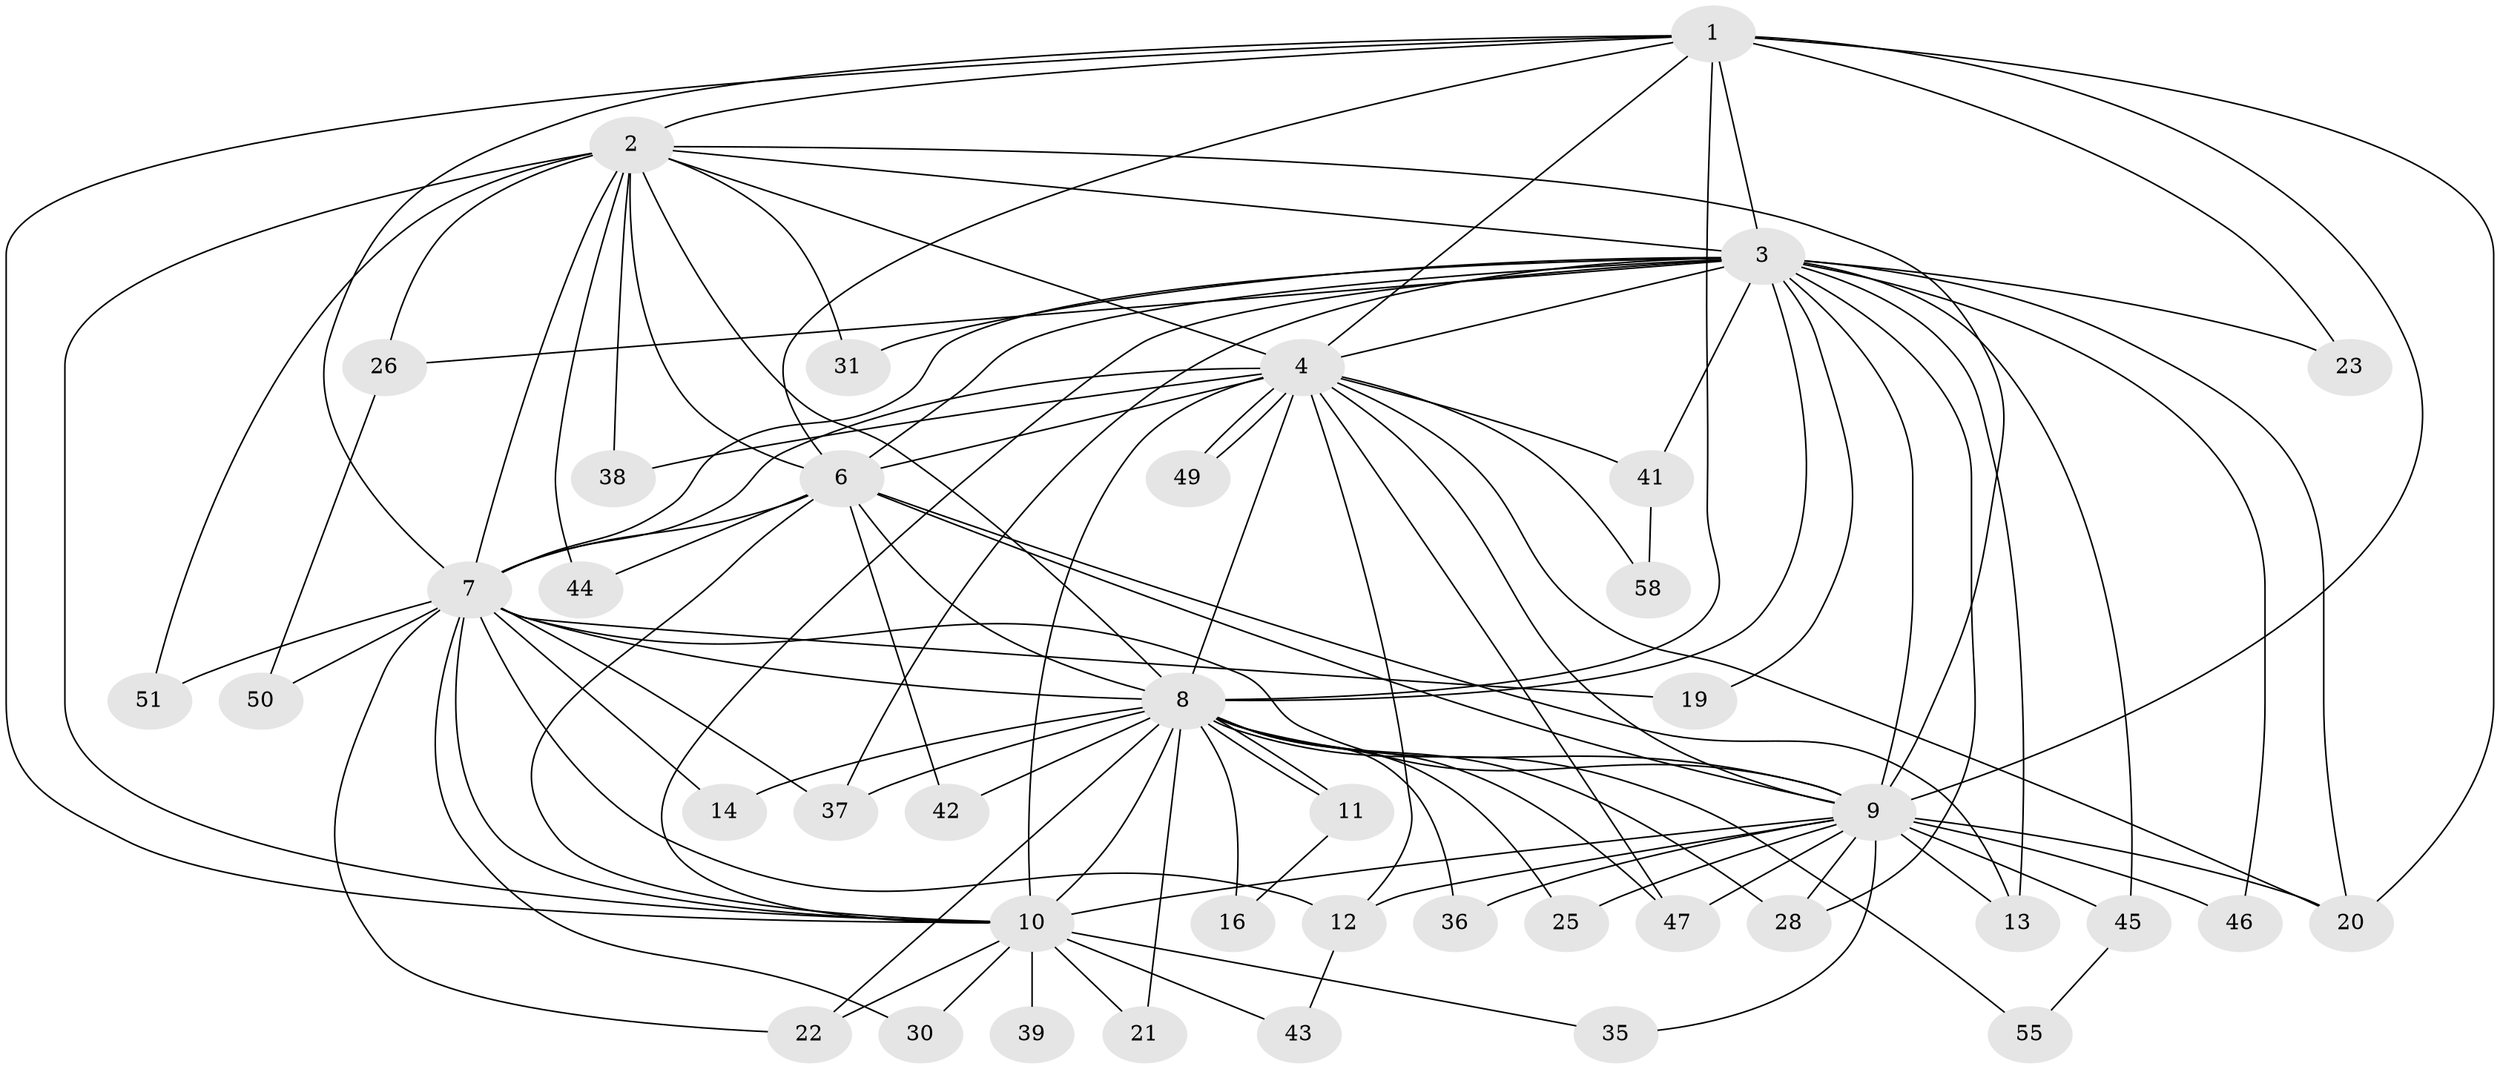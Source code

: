 // Generated by graph-tools (version 1.1) at 2025/23/03/03/25 07:23:47]
// undirected, 41 vertices, 107 edges
graph export_dot {
graph [start="1"]
  node [color=gray90,style=filled];
  1 [super="+53"];
  2 [super="+17"];
  3 [super="+5"];
  4 [super="+40"];
  6 [super="+29"];
  7 [super="+27"];
  8 [super="+32"];
  9 [super="+15"];
  10 [super="+33"];
  11;
  12 [super="+18"];
  13 [super="+56"];
  14;
  16;
  19;
  20 [super="+52"];
  21;
  22 [super="+24"];
  23;
  25;
  26;
  28 [super="+34"];
  30;
  31;
  35;
  36;
  37 [super="+57"];
  38;
  39;
  41;
  42;
  43;
  44;
  45 [super="+48"];
  46;
  47 [super="+54"];
  49;
  50;
  51;
  55;
  58;
  1 -- 2;
  1 -- 3 [weight=2];
  1 -- 4;
  1 -- 6;
  1 -- 7;
  1 -- 8;
  1 -- 9 [weight=2];
  1 -- 10;
  1 -- 20;
  1 -- 23;
  2 -- 3 [weight=2];
  2 -- 4;
  2 -- 6;
  2 -- 7;
  2 -- 8;
  2 -- 9 [weight=2];
  2 -- 10;
  2 -- 26;
  2 -- 31;
  2 -- 38;
  2 -- 44;
  2 -- 51;
  3 -- 4 [weight=2];
  3 -- 6 [weight=2];
  3 -- 7 [weight=2];
  3 -- 8 [weight=3];
  3 -- 9 [weight=3];
  3 -- 10 [weight=2];
  3 -- 13;
  3 -- 19;
  3 -- 23;
  3 -- 37;
  3 -- 41;
  3 -- 45 [weight=2];
  3 -- 46;
  3 -- 20;
  3 -- 26;
  3 -- 31;
  3 -- 28;
  4 -- 6;
  4 -- 7;
  4 -- 8;
  4 -- 9;
  4 -- 10 [weight=2];
  4 -- 12;
  4 -- 38;
  4 -- 41;
  4 -- 47;
  4 -- 49;
  4 -- 49;
  4 -- 58;
  4 -- 20;
  6 -- 7;
  6 -- 8 [weight=2];
  6 -- 9;
  6 -- 10;
  6 -- 13;
  6 -- 42;
  6 -- 44;
  7 -- 8;
  7 -- 9;
  7 -- 10 [weight=2];
  7 -- 14;
  7 -- 19;
  7 -- 30;
  7 -- 50;
  7 -- 51;
  7 -- 12;
  7 -- 22;
  7 -- 37;
  8 -- 9;
  8 -- 10;
  8 -- 11;
  8 -- 11;
  8 -- 14;
  8 -- 16;
  8 -- 21;
  8 -- 22;
  8 -- 25;
  8 -- 28;
  8 -- 36;
  8 -- 42;
  8 -- 55;
  8 -- 37;
  8 -- 47;
  9 -- 10;
  9 -- 12;
  9 -- 25;
  9 -- 28;
  9 -- 35;
  9 -- 36;
  9 -- 47;
  9 -- 46;
  9 -- 45;
  9 -- 20;
  9 -- 13;
  10 -- 21;
  10 -- 22;
  10 -- 30;
  10 -- 35;
  10 -- 39 [weight=2];
  10 -- 43;
  11 -- 16;
  12 -- 43;
  26 -- 50;
  41 -- 58;
  45 -- 55;
}
